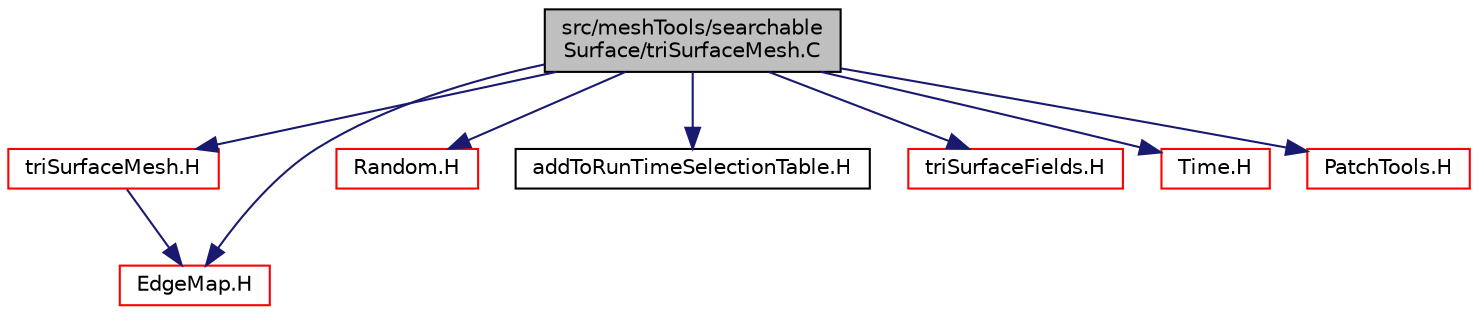 digraph "src/meshTools/searchableSurface/triSurfaceMesh.C"
{
  bgcolor="transparent";
  edge [fontname="Helvetica",fontsize="10",labelfontname="Helvetica",labelfontsize="10"];
  node [fontname="Helvetica",fontsize="10",shape=record];
  Node1 [label="src/meshTools/searchable\lSurface/triSurfaceMesh.C",height=0.2,width=0.4,color="black", fillcolor="grey75", style="filled", fontcolor="black"];
  Node1 -> Node2 [color="midnightblue",fontsize="10",style="solid",fontname="Helvetica"];
  Node2 [label="triSurfaceMesh.H",height=0.2,width=0.4,color="red",URL="$a07392.html"];
  Node2 -> Node3 [color="midnightblue",fontsize="10",style="solid",fontname="Helvetica"];
  Node3 [label="EdgeMap.H",height=0.2,width=0.4,color="red",URL="$a08552.html"];
  Node1 -> Node4 [color="midnightblue",fontsize="10",style="solid",fontname="Helvetica"];
  Node4 [label="Random.H",height=0.2,width=0.4,color="red",URL="$a08942.html"];
  Node1 -> Node5 [color="midnightblue",fontsize="10",style="solid",fontname="Helvetica"];
  Node5 [label="addToRunTimeSelectionTable.H",height=0.2,width=0.4,color="black",URL="$a07867.html",tooltip="Macros for easy insertion into run-time selection tables. "];
  Node1 -> Node3 [color="midnightblue",fontsize="10",style="solid",fontname="Helvetica"];
  Node1 -> Node6 [color="midnightblue",fontsize="10",style="solid",fontname="Helvetica"];
  Node6 [label="triSurfaceFields.H",height=0.2,width=0.4,color="red",URL="$a10525.html",tooltip="Fields for triSurface. "];
  Node1 -> Node7 [color="midnightblue",fontsize="10",style="solid",fontname="Helvetica"];
  Node7 [label="Time.H",height=0.2,width=0.4,color="red",URL="$a07879.html"];
  Node1 -> Node8 [color="midnightblue",fontsize="10",style="solid",fontname="Helvetica"];
  Node8 [label="PatchTools.H",height=0.2,width=0.4,color="red",URL="$a08731.html"];
}
